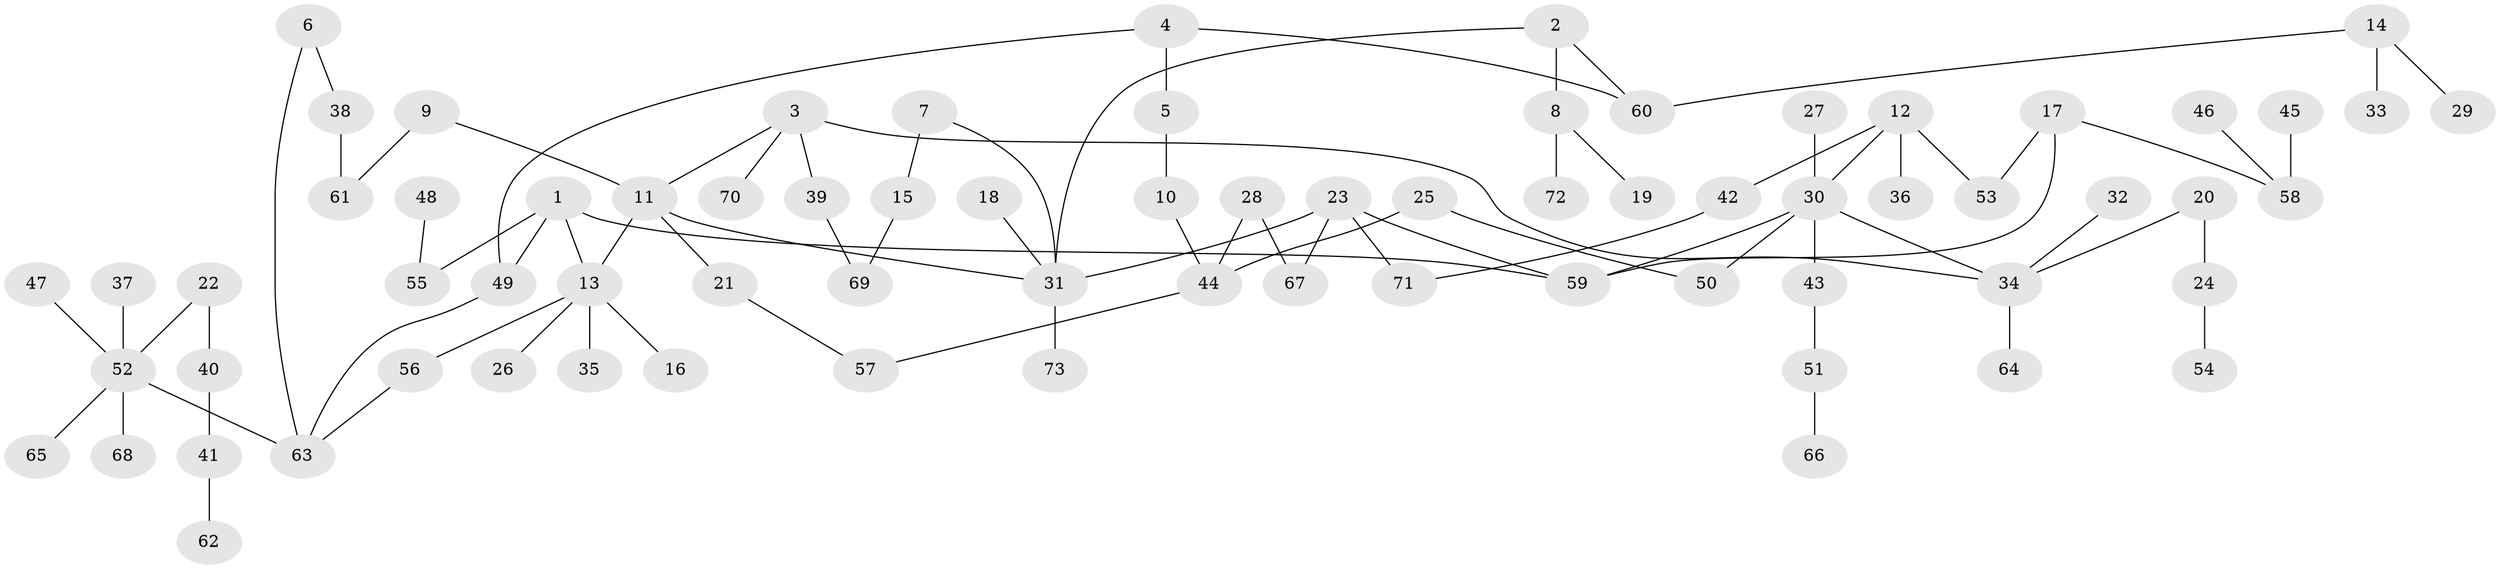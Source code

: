 // original degree distribution, {4: 0.06796116504854369, 7: 0.038834951456310676, 6: 0.019417475728155338, 5: 0.02912621359223301, 3: 0.11650485436893204, 2: 0.3106796116504854, 1: 0.4174757281553398}
// Generated by graph-tools (version 1.1) at 2025/36/03/04/25 23:36:00]
// undirected, 73 vertices, 83 edges
graph export_dot {
  node [color=gray90,style=filled];
  1;
  2;
  3;
  4;
  5;
  6;
  7;
  8;
  9;
  10;
  11;
  12;
  13;
  14;
  15;
  16;
  17;
  18;
  19;
  20;
  21;
  22;
  23;
  24;
  25;
  26;
  27;
  28;
  29;
  30;
  31;
  32;
  33;
  34;
  35;
  36;
  37;
  38;
  39;
  40;
  41;
  42;
  43;
  44;
  45;
  46;
  47;
  48;
  49;
  50;
  51;
  52;
  53;
  54;
  55;
  56;
  57;
  58;
  59;
  60;
  61;
  62;
  63;
  64;
  65;
  66;
  67;
  68;
  69;
  70;
  71;
  72;
  73;
  1 -- 13 [weight=1.0];
  1 -- 49 [weight=1.0];
  1 -- 55 [weight=1.0];
  1 -- 59 [weight=1.0];
  2 -- 8 [weight=1.0];
  2 -- 31 [weight=1.0];
  2 -- 60 [weight=1.0];
  3 -- 11 [weight=1.0];
  3 -- 34 [weight=1.0];
  3 -- 39 [weight=1.0];
  3 -- 70 [weight=1.0];
  4 -- 5 [weight=1.0];
  4 -- 49 [weight=1.0];
  4 -- 60 [weight=1.0];
  5 -- 10 [weight=1.0];
  6 -- 38 [weight=1.0];
  6 -- 63 [weight=1.0];
  7 -- 15 [weight=1.0];
  7 -- 31 [weight=1.0];
  8 -- 19 [weight=1.0];
  8 -- 72 [weight=1.0];
  9 -- 11 [weight=1.0];
  9 -- 61 [weight=1.0];
  10 -- 44 [weight=1.0];
  11 -- 13 [weight=1.0];
  11 -- 21 [weight=1.0];
  11 -- 31 [weight=1.0];
  12 -- 30 [weight=1.0];
  12 -- 36 [weight=1.0];
  12 -- 42 [weight=1.0];
  12 -- 53 [weight=1.0];
  13 -- 16 [weight=1.0];
  13 -- 26 [weight=1.0];
  13 -- 35 [weight=1.0];
  13 -- 56 [weight=1.0];
  14 -- 29 [weight=1.0];
  14 -- 33 [weight=1.0];
  14 -- 60 [weight=1.0];
  15 -- 69 [weight=1.0];
  17 -- 53 [weight=1.0];
  17 -- 58 [weight=1.0];
  17 -- 59 [weight=1.0];
  18 -- 31 [weight=1.0];
  20 -- 24 [weight=1.0];
  20 -- 34 [weight=1.0];
  21 -- 57 [weight=1.0];
  22 -- 40 [weight=1.0];
  22 -- 52 [weight=1.0];
  23 -- 31 [weight=1.0];
  23 -- 59 [weight=1.0];
  23 -- 67 [weight=1.0];
  23 -- 71 [weight=1.0];
  24 -- 54 [weight=1.0];
  25 -- 44 [weight=1.0];
  25 -- 50 [weight=1.0];
  27 -- 30 [weight=1.0];
  28 -- 44 [weight=1.0];
  28 -- 67 [weight=1.0];
  30 -- 34 [weight=1.0];
  30 -- 43 [weight=1.0];
  30 -- 50 [weight=1.0];
  30 -- 59 [weight=1.0];
  31 -- 73 [weight=1.0];
  32 -- 34 [weight=1.0];
  34 -- 64 [weight=1.0];
  37 -- 52 [weight=1.0];
  38 -- 61 [weight=1.0];
  39 -- 69 [weight=1.0];
  40 -- 41 [weight=1.0];
  41 -- 62 [weight=1.0];
  42 -- 71 [weight=1.0];
  43 -- 51 [weight=1.0];
  44 -- 57 [weight=1.0];
  45 -- 58 [weight=1.0];
  46 -- 58 [weight=1.0];
  47 -- 52 [weight=1.0];
  48 -- 55 [weight=1.0];
  49 -- 63 [weight=1.0];
  51 -- 66 [weight=1.0];
  52 -- 63 [weight=1.0];
  52 -- 65 [weight=1.0];
  52 -- 68 [weight=1.0];
  56 -- 63 [weight=1.0];
}
